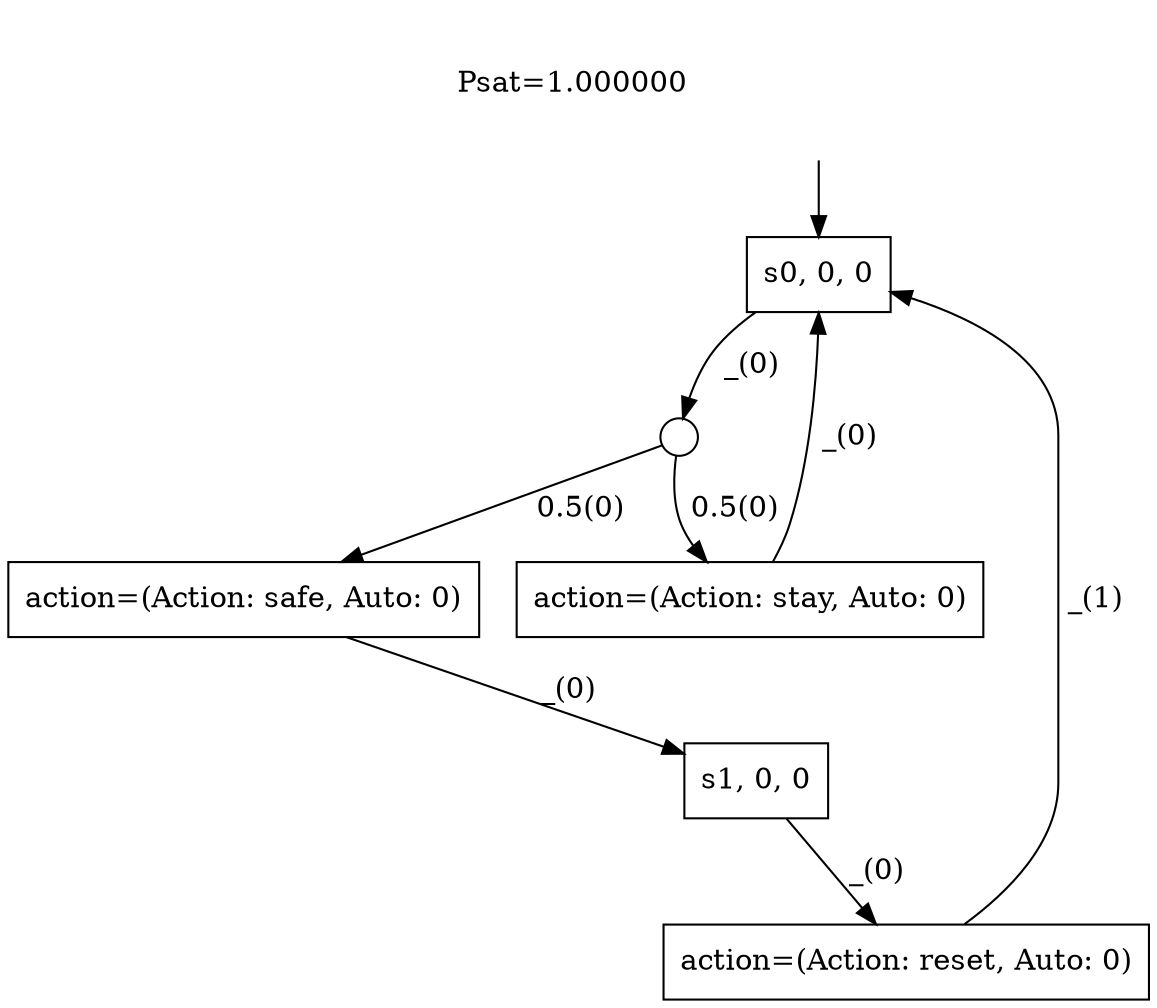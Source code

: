 digraph "Psat=1.000000" {
node [shape=circle];
"title" [label="Psat=1.000000",shape=plaintext];
"0_init" [style=invis]
"0_init" -> 0
0 [label="s0, 0, 0\n", shape=box];
1 [label="",width=0.25];
2 [label="action=(Action: safe, Auto: 0)\n", shape=box];
3 [label="s1, 0, 0\n", shape=box];
4 [label="action=(Action: stay, Auto: 0)\n", shape=box];
5 [label="action=(Action: reset, Auto: 0)\n", shape=box];
0 -> 1 [label=" _(0) "];
1 -> 2 [label=" 0.5(0) "];
1 -> 4 [label=" 0.5(0) "];
2 -> 3 [label=" _(0) "];
3 -> 5 [label=" _(0) "];
4 -> 0 [label=" _(0) "];
5 -> 0 [label=" _(1) "];
}
